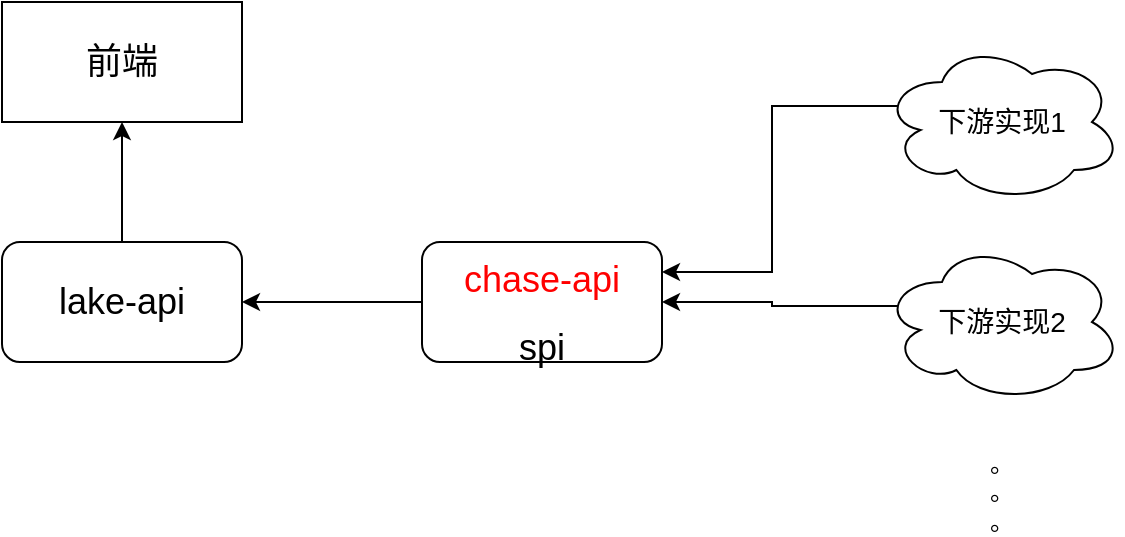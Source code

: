 <mxfile version="15.8.6" type="github">
  <diagram id="C5RBs43oDa-KdzZeNtuy" name="Page-1">
    <mxGraphModel dx="1422" dy="839" grid="1" gridSize="10" guides="1" tooltips="1" connect="1" arrows="1" fold="1" page="1" pageScale="1" pageWidth="827" pageHeight="1169" math="0" shadow="0">
      <root>
        <mxCell id="WIyWlLk6GJQsqaUBKTNV-0" />
        <mxCell id="WIyWlLk6GJQsqaUBKTNV-1" parent="WIyWlLk6GJQsqaUBKTNV-0" />
        <mxCell id="duWj8fCB1leXklvgqpvD-4" style="edgeStyle=orthogonalEdgeStyle;rounded=0;orthogonalLoop=1;jettySize=auto;html=1;exitX=0;exitY=0.5;exitDx=0;exitDy=0;entryX=1;entryY=0.5;entryDx=0;entryDy=0;" edge="1" parent="WIyWlLk6GJQsqaUBKTNV-1" source="duWj8fCB1leXklvgqpvD-0" target="duWj8fCB1leXklvgqpvD-1">
          <mxGeometry relative="1" as="geometry" />
        </mxCell>
        <mxCell id="duWj8fCB1leXklvgqpvD-0" value="&lt;p&gt;&lt;font style=&quot;font-size: 18px&quot; color=&quot;#ff0000&quot;&gt;chase-api&lt;/font&gt;&lt;/p&gt;&lt;font style=&quot;font-size: 18px&quot;&gt;spi&lt;/font&gt;" style="rounded=1;whiteSpace=wrap;html=1;" vertex="1" parent="WIyWlLk6GJQsqaUBKTNV-1">
          <mxGeometry x="430" y="260" width="120" height="60" as="geometry" />
        </mxCell>
        <mxCell id="duWj8fCB1leXklvgqpvD-3" style="edgeStyle=orthogonalEdgeStyle;rounded=0;orthogonalLoop=1;jettySize=auto;html=1;exitX=0.5;exitY=0;exitDx=0;exitDy=0;entryX=0.5;entryY=1;entryDx=0;entryDy=0;" edge="1" parent="WIyWlLk6GJQsqaUBKTNV-1" source="duWj8fCB1leXklvgqpvD-1" target="duWj8fCB1leXklvgqpvD-2">
          <mxGeometry relative="1" as="geometry" />
        </mxCell>
        <mxCell id="duWj8fCB1leXklvgqpvD-1" value="&lt;font style=&quot;font-size: 18px&quot;&gt;lake-api&lt;/font&gt;" style="rounded=1;whiteSpace=wrap;html=1;" vertex="1" parent="WIyWlLk6GJQsqaUBKTNV-1">
          <mxGeometry x="220" y="260" width="120" height="60" as="geometry" />
        </mxCell>
        <mxCell id="duWj8fCB1leXklvgqpvD-2" value="&lt;font style=&quot;font-size: 18px&quot;&gt;前端&lt;/font&gt;" style="rounded=0;whiteSpace=wrap;html=1;" vertex="1" parent="WIyWlLk6GJQsqaUBKTNV-1">
          <mxGeometry x="220" y="140" width="120" height="60" as="geometry" />
        </mxCell>
        <mxCell id="duWj8fCB1leXklvgqpvD-10" style="edgeStyle=orthogonalEdgeStyle;rounded=0;orthogonalLoop=1;jettySize=auto;html=1;exitX=0.07;exitY=0.4;exitDx=0;exitDy=0;exitPerimeter=0;entryX=1;entryY=0.25;entryDx=0;entryDy=0;fontSize=14;fontColor=#FF0000;" edge="1" parent="WIyWlLk6GJQsqaUBKTNV-1" source="duWj8fCB1leXklvgqpvD-5" target="duWj8fCB1leXklvgqpvD-0">
          <mxGeometry relative="1" as="geometry" />
        </mxCell>
        <mxCell id="duWj8fCB1leXklvgqpvD-5" value="&lt;font style=&quot;font-size: 14px&quot;&gt;下游实现1&lt;/font&gt;" style="ellipse;shape=cloud;whiteSpace=wrap;html=1;" vertex="1" parent="WIyWlLk6GJQsqaUBKTNV-1">
          <mxGeometry x="660" y="160" width="120" height="80" as="geometry" />
        </mxCell>
        <mxCell id="duWj8fCB1leXklvgqpvD-11" style="edgeStyle=orthogonalEdgeStyle;rounded=0;orthogonalLoop=1;jettySize=auto;html=1;exitX=0.07;exitY=0.4;exitDx=0;exitDy=0;exitPerimeter=0;entryX=1;entryY=0.5;entryDx=0;entryDy=0;fontSize=14;fontColor=#FF0000;" edge="1" parent="WIyWlLk6GJQsqaUBKTNV-1" source="duWj8fCB1leXklvgqpvD-6" target="duWj8fCB1leXklvgqpvD-0">
          <mxGeometry relative="1" as="geometry" />
        </mxCell>
        <mxCell id="duWj8fCB1leXklvgqpvD-6" value="&lt;font style=&quot;font-size: 14px&quot;&gt;下游实现2&lt;/font&gt;" style="ellipse;shape=cloud;whiteSpace=wrap;html=1;" vertex="1" parent="WIyWlLk6GJQsqaUBKTNV-1">
          <mxGeometry x="660" y="260" width="120" height="80" as="geometry" />
        </mxCell>
        <mxCell id="duWj8fCB1leXklvgqpvD-9" value="。&lt;br&gt;。&lt;br&gt;。" style="text;html=1;strokeColor=none;fillColor=none;align=center;verticalAlign=middle;whiteSpace=wrap;rounded=0;" vertex="1" parent="WIyWlLk6GJQsqaUBKTNV-1">
          <mxGeometry x="690" y="370" width="60" height="30" as="geometry" />
        </mxCell>
      </root>
    </mxGraphModel>
  </diagram>
</mxfile>
